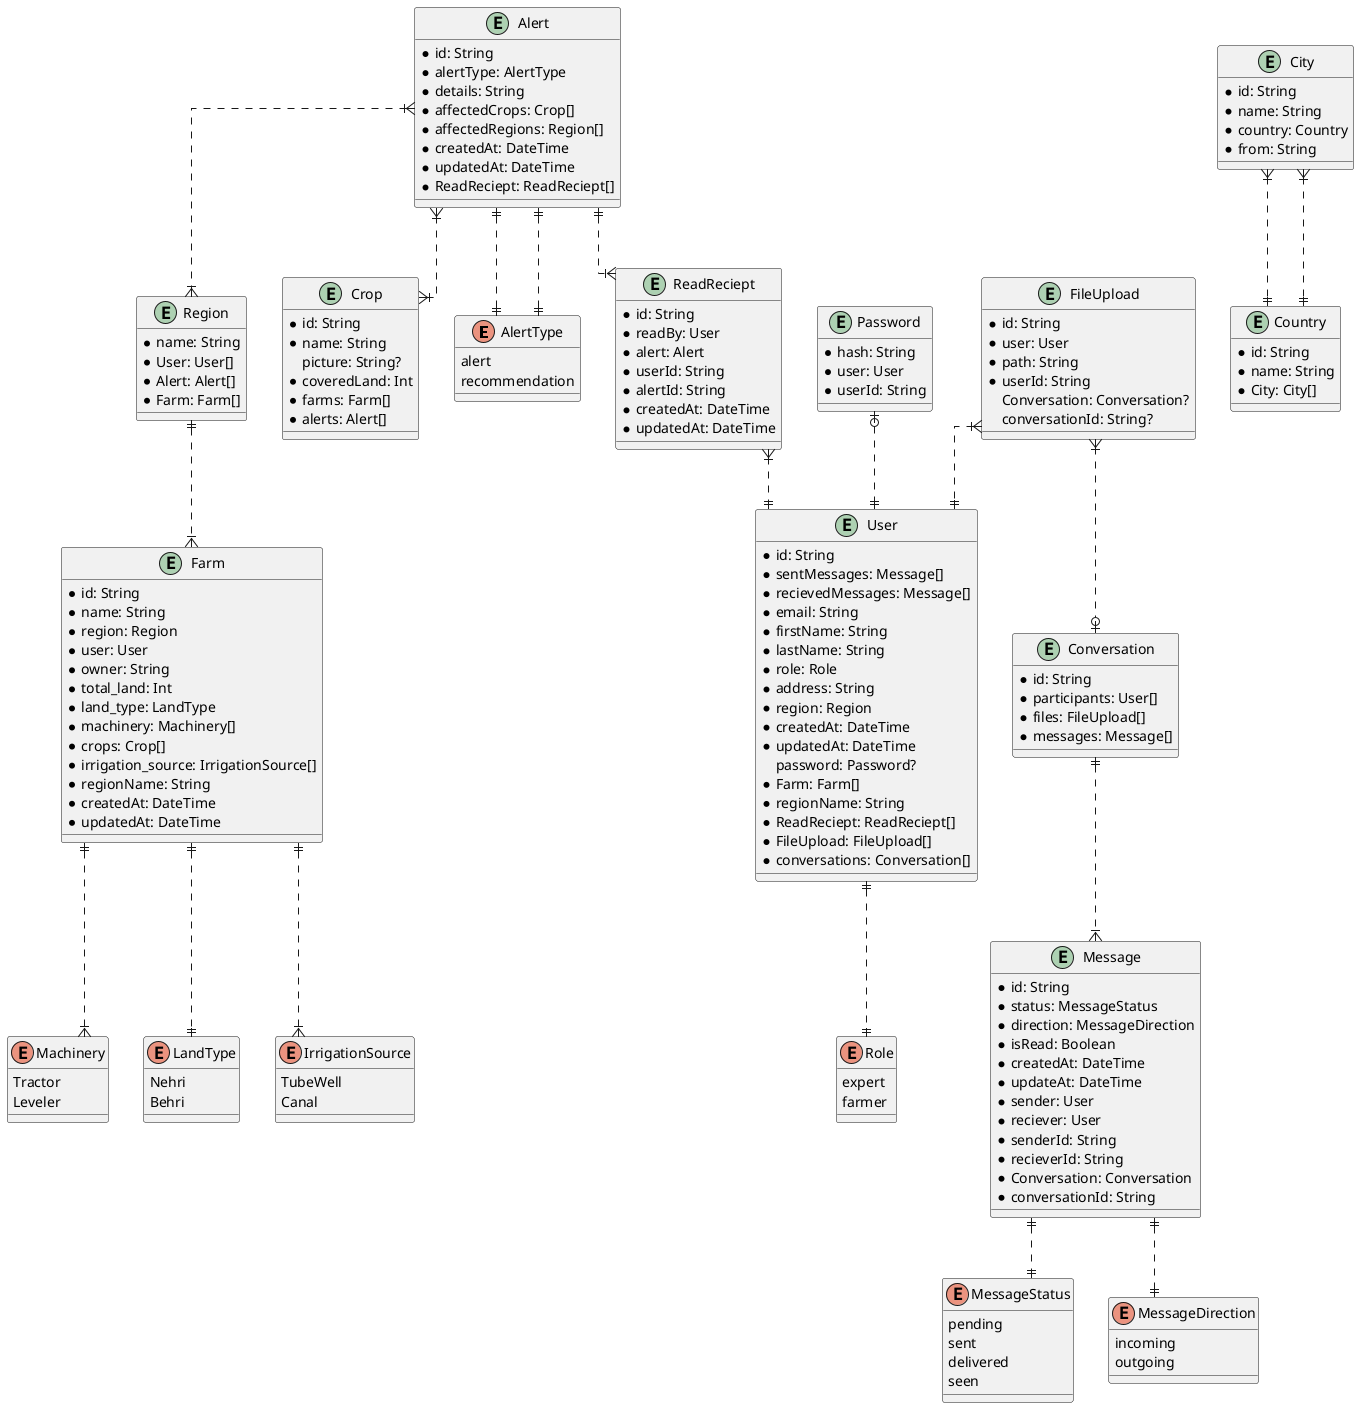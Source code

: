 @startuml

skinparam linetype ortho

enum AlertType {
  alert
  recommendation
}

enum Role {
  expert
  farmer
}

enum IrrigationSource {
  TubeWell
  Canal
}

enum Machinery {
  Tractor
  Leveler
}

enum LandType {
  Nehri
  Behri
}

enum MessageStatus {
  pending
  sent
  delivered
  seen
}

enum MessageDirection {
  incoming
  outgoing
}

entity Alert {
  * id: String
  * alertType: AlertType
  * details: String
  * affectedCrops: Crop[]
  * affectedRegions: Region[]
  * createdAt: DateTime
  * updatedAt: DateTime
  * ReadReciept: ReadReciept[]
}

entity ReadReciept {
  * id: String
  * readBy: User
  * alert: Alert
  * userId: String
  * alertId: String
  * createdAt: DateTime
  * updatedAt: DateTime
}

entity Region {
  * name: String
  * User: User[]
  * Alert: Alert[]
  * Farm: Farm[]
}

entity Password {
  * hash: String
  * user: User
  * userId: String
}

entity Farm {
  * id: String
  * name: String
  * region: Region
  * user: User
  * owner: String
  * total_land: Int
  * land_type: LandType
  * machinery: Machinery[]
  * crops: Crop[]
  * irrigation_source: IrrigationSource[]
  * regionName: String
  * createdAt: DateTime
  * updatedAt: DateTime
}

entity Crop {
  * id: String
  * name: String
  picture: String?
  * coveredLand: Int
  * farms: Farm[]
  * alerts: Alert[]
}

entity City {
  * id: String
  * name: String
  * country: Country
  * from: String
}

entity Country {
  * id: String
  * name: String
  * City: City[]
}

entity FileUpload {
  * id: String
  * user: User
  * path: String
  * userId: String
  Conversation: Conversation?
  conversationId: String?
}

entity Conversation {
  * id: String
  * participants: User[]
  * files: FileUpload[]
  * messages: Message[]
}

entity Message {
  * id: String
  * status: MessageStatus
  * direction: MessageDirection
  * isRead: Boolean
  * createdAt: DateTime
  * updateAt: DateTime
  * sender: User
  * reciever: User
  * senderId: String
  * recieverId: String
  * Conversation: Conversation
  * conversationId: String
}

entity User {
  * id: String
  * sentMessages: Message[]
  * recievedMessages: Message[]
  * email: String
  * firstName: String
  * lastName: String
  * role: Role
  * address: String
  * region: Region
  * createdAt: DateTime
  * updatedAt: DateTime
  password: Password?
  * Farm: Farm[]
  * regionName: String
  * ReadReciept: ReadReciept[]
  * FileUpload: FileUpload[]
  * conversations: Conversation[]
}

Alert ||..|| AlertType
Alert ||..|{ ReadReciept
Alert }|..|{ Region
Password |o..|| User
Region ||..|{ Farm
Alert }|..|{ Crop
City }|..|| Country
City }|..|| Country
FileUpload }|..|| User
FileUpload }|..o| Conversation
Conversation ||..|{ Message
ReadReciept }|..|| User
Alert ||..|| AlertType
User ||..|| Role
Farm ||..|{ IrrigationSource
Farm ||..|{ Machinery
Farm ||..|| LandType
Message ||..|| MessageStatus
Message ||..|| MessageDirection

@enduml
